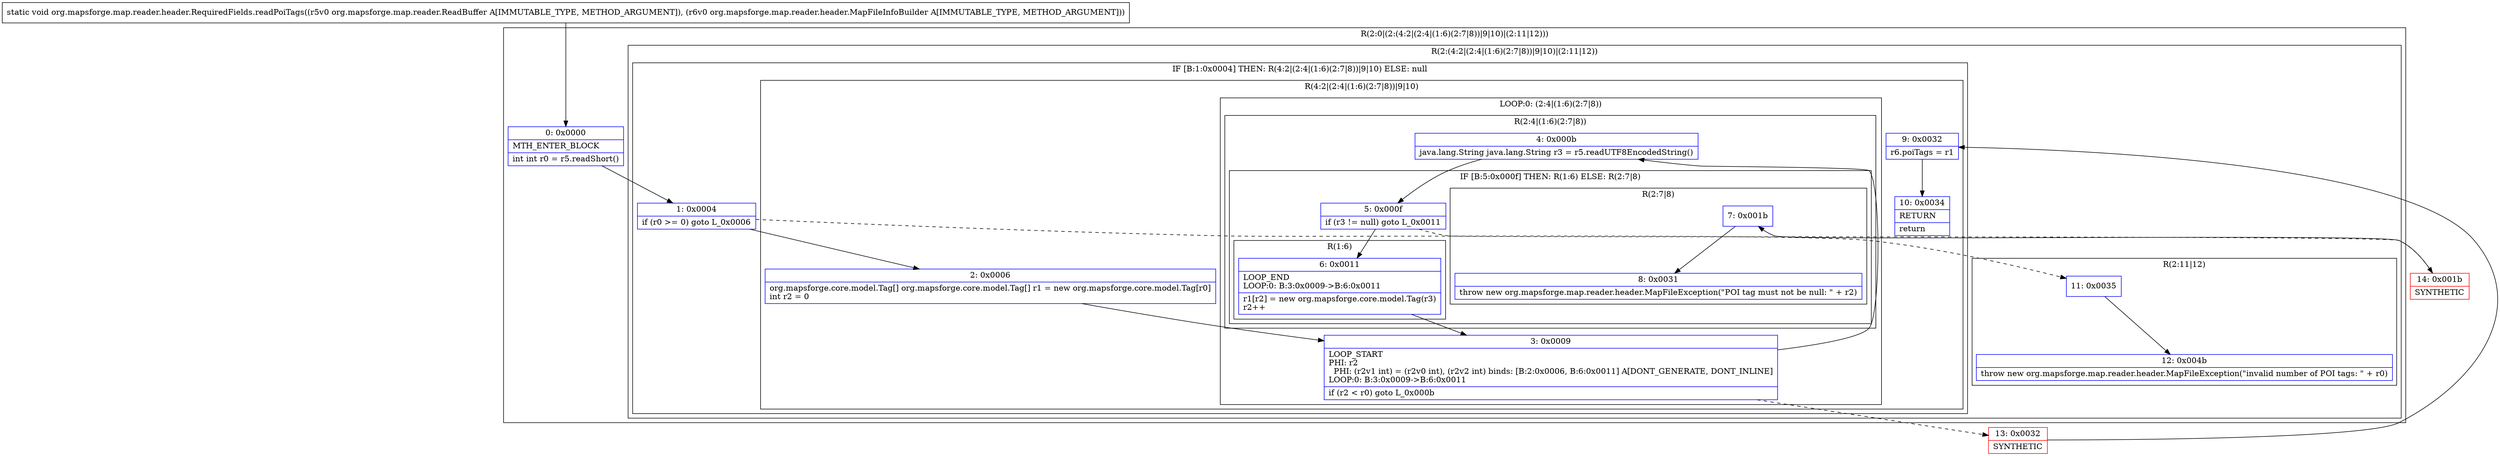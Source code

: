 digraph "CFG fororg.mapsforge.map.reader.header.RequiredFields.readPoiTags(Lorg\/mapsforge\/map\/reader\/ReadBuffer;Lorg\/mapsforge\/map\/reader\/header\/MapFileInfoBuilder;)V" {
subgraph cluster_Region_1115982330 {
label = "R(2:0|(2:(4:2|(2:4|(1:6)(2:7|8))|9|10)|(2:11|12)))";
node [shape=record,color=blue];
Node_0 [shape=record,label="{0\:\ 0x0000|MTH_ENTER_BLOCK\l|int int r0 = r5.readShort()\l}"];
subgraph cluster_Region_1332170713 {
label = "R(2:(4:2|(2:4|(1:6)(2:7|8))|9|10)|(2:11|12))";
node [shape=record,color=blue];
subgraph cluster_IfRegion_1718719157 {
label = "IF [B:1:0x0004] THEN: R(4:2|(2:4|(1:6)(2:7|8))|9|10) ELSE: null";
node [shape=record,color=blue];
Node_1 [shape=record,label="{1\:\ 0x0004|if (r0 \>= 0) goto L_0x0006\l}"];
subgraph cluster_Region_1926466183 {
label = "R(4:2|(2:4|(1:6)(2:7|8))|9|10)";
node [shape=record,color=blue];
Node_2 [shape=record,label="{2\:\ 0x0006|org.mapsforge.core.model.Tag[] org.mapsforge.core.model.Tag[] r1 = new org.mapsforge.core.model.Tag[r0]\lint r2 = 0\l}"];
subgraph cluster_LoopRegion_1321965903 {
label = "LOOP:0: (2:4|(1:6)(2:7|8))";
node [shape=record,color=blue];
Node_3 [shape=record,label="{3\:\ 0x0009|LOOP_START\lPHI: r2 \l  PHI: (r2v1 int) = (r2v0 int), (r2v2 int) binds: [B:2:0x0006, B:6:0x0011] A[DONT_GENERATE, DONT_INLINE]\lLOOP:0: B:3:0x0009\-\>B:6:0x0011\l|if (r2 \< r0) goto L_0x000b\l}"];
subgraph cluster_Region_1041371616 {
label = "R(2:4|(1:6)(2:7|8))";
node [shape=record,color=blue];
Node_4 [shape=record,label="{4\:\ 0x000b|java.lang.String java.lang.String r3 = r5.readUTF8EncodedString()\l}"];
subgraph cluster_IfRegion_645778349 {
label = "IF [B:5:0x000f] THEN: R(1:6) ELSE: R(2:7|8)";
node [shape=record,color=blue];
Node_5 [shape=record,label="{5\:\ 0x000f|if (r3 != null) goto L_0x0011\l}"];
subgraph cluster_Region_1114163622 {
label = "R(1:6)";
node [shape=record,color=blue];
Node_6 [shape=record,label="{6\:\ 0x0011|LOOP_END\lLOOP:0: B:3:0x0009\-\>B:6:0x0011\l|r1[r2] = new org.mapsforge.core.model.Tag(r3)\lr2++\l}"];
}
subgraph cluster_Region_746714334 {
label = "R(2:7|8)";
node [shape=record,color=blue];
Node_7 [shape=record,label="{7\:\ 0x001b}"];
Node_8 [shape=record,label="{8\:\ 0x0031|throw new org.mapsforge.map.reader.header.MapFileException(\"POI tag must not be null: \" + r2)\l}"];
}
}
}
}
Node_9 [shape=record,label="{9\:\ 0x0032|r6.poiTags = r1\l}"];
Node_10 [shape=record,label="{10\:\ 0x0034|RETURN\l|return\l}"];
}
}
subgraph cluster_Region_686166581 {
label = "R(2:11|12)";
node [shape=record,color=blue];
Node_11 [shape=record,label="{11\:\ 0x0035}"];
Node_12 [shape=record,label="{12\:\ 0x004b|throw new org.mapsforge.map.reader.header.MapFileException(\"invalid number of POI tags: \" + r0)\l}"];
}
}
}
Node_13 [shape=record,color=red,label="{13\:\ 0x0032|SYNTHETIC\l}"];
Node_14 [shape=record,color=red,label="{14\:\ 0x001b|SYNTHETIC\l}"];
MethodNode[shape=record,label="{static void org.mapsforge.map.reader.header.RequiredFields.readPoiTags((r5v0 org.mapsforge.map.reader.ReadBuffer A[IMMUTABLE_TYPE, METHOD_ARGUMENT]), (r6v0 org.mapsforge.map.reader.header.MapFileInfoBuilder A[IMMUTABLE_TYPE, METHOD_ARGUMENT])) }"];
MethodNode -> Node_0;
Node_0 -> Node_1;
Node_1 -> Node_2;
Node_1 -> Node_11[style=dashed];
Node_2 -> Node_3;
Node_3 -> Node_4;
Node_3 -> Node_13[style=dashed];
Node_4 -> Node_5;
Node_5 -> Node_6;
Node_5 -> Node_14[style=dashed];
Node_6 -> Node_3;
Node_7 -> Node_8;
Node_9 -> Node_10;
Node_11 -> Node_12;
Node_13 -> Node_9;
Node_14 -> Node_7;
}

